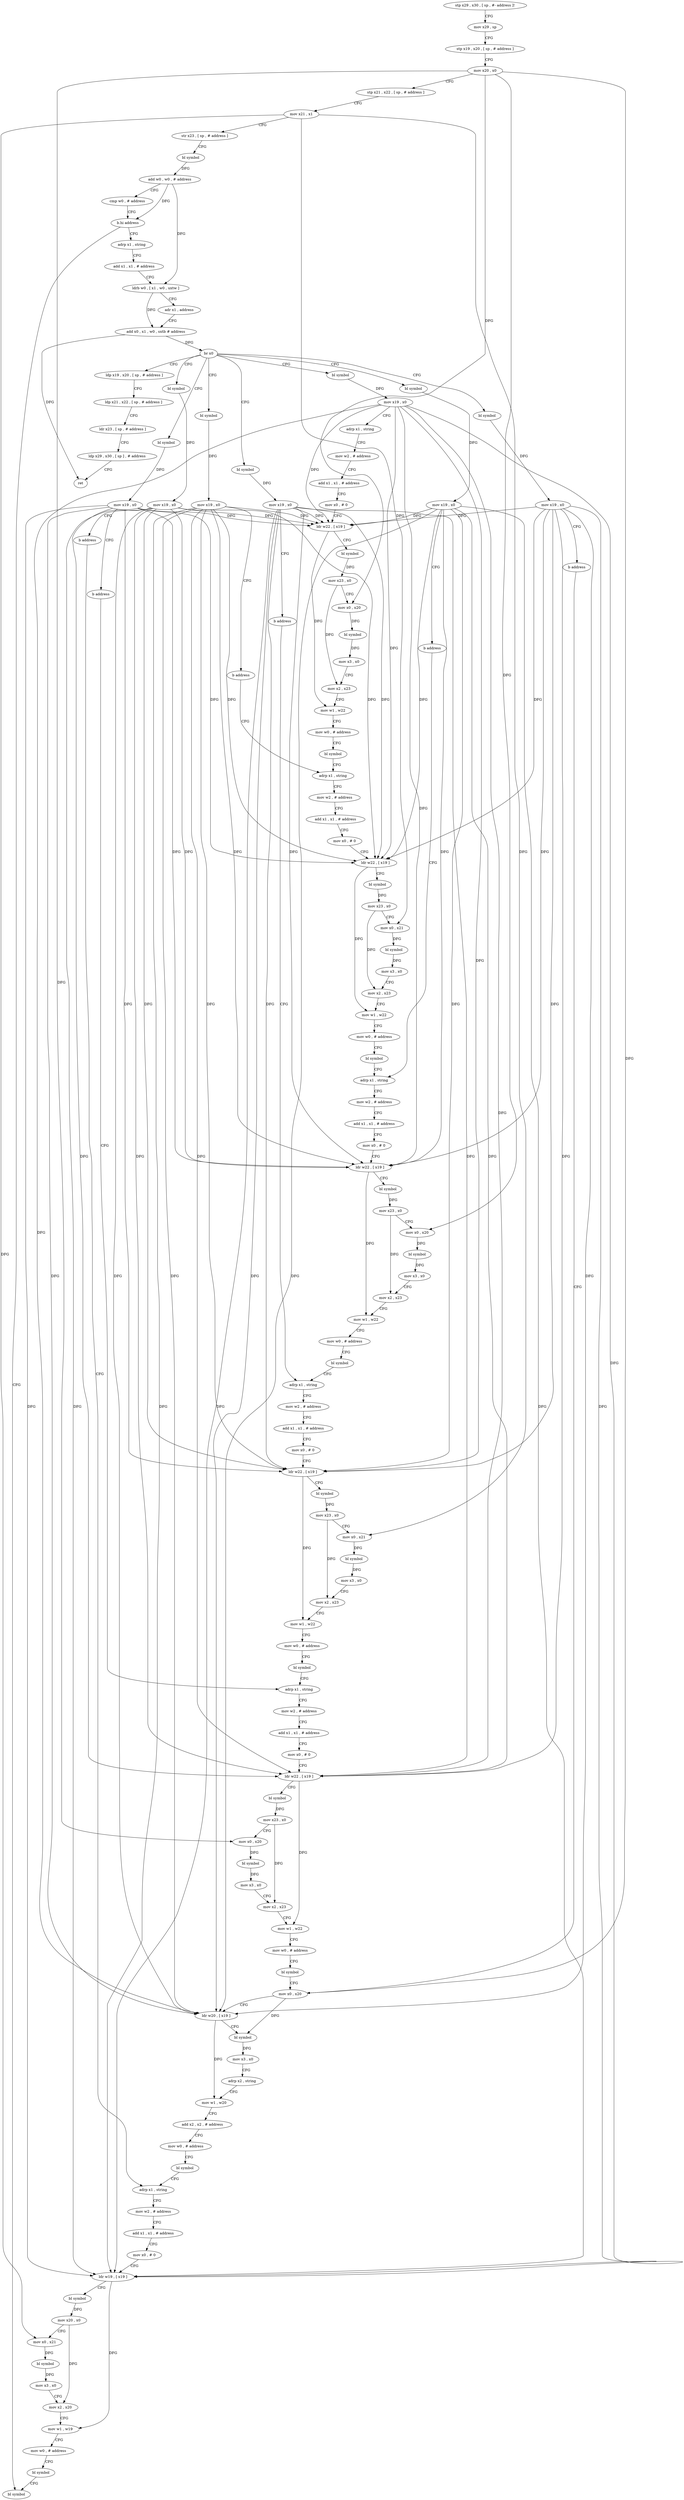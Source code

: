 digraph "func" {
"4218368" [label = "stp x29 , x30 , [ sp , #- address ]!" ]
"4218372" [label = "mov x29 , sp" ]
"4218376" [label = "stp x19 , x20 , [ sp , # address ]" ]
"4218380" [label = "mov x20 , x0" ]
"4218384" [label = "stp x21 , x22 , [ sp , # address ]" ]
"4218388" [label = "mov x21 , x1" ]
"4218392" [label = "str x23 , [ sp , # address ]" ]
"4218396" [label = "bl symbol" ]
"4218400" [label = "add w0 , w0 , # address" ]
"4218404" [label = "cmp w0 , # address" ]
"4218408" [label = "b.hi address" ]
"4218820" [label = "bl symbol" ]
"4218412" [label = "adrp x1 , string" ]
"4218416" [label = "add x1 , x1 , # address" ]
"4218420" [label = "ldrb w0 , [ x1 , w0 , uxtw ]" ]
"4218424" [label = "adr x1 , address" ]
"4218428" [label = "add x0 , x1 , w0 , sxtb # address" ]
"4218432" [label = "br x0" ]
"4218440" [label = "bl symbol" ]
"4218824" [label = "ldp x19 , x20 , [ sp , # address ]" ]
"4218848" [label = "bl symbol" ]
"4218864" [label = "bl symbol" ]
"4218880" [label = "bl symbol" ]
"4218896" [label = "bl symbol" ]
"4218912" [label = "bl symbol" ]
"4218928" [label = "bl symbol" ]
"4218444" [label = "mov x19 , x0" ]
"4218448" [label = "adrp x1 , string" ]
"4218452" [label = "mov w2 , # address" ]
"4218456" [label = "add x1 , x1 , # address" ]
"4218460" [label = "mov x0 , # 0" ]
"4218464" [label = "ldr w22 , [ x19 ]" ]
"4218468" [label = "bl symbol" ]
"4218472" [label = "mov x23 , x0" ]
"4218476" [label = "mov x0 , x20" ]
"4218480" [label = "bl symbol" ]
"4218484" [label = "mov x3 , x0" ]
"4218488" [label = "mov x2 , x23" ]
"4218492" [label = "mov w1 , w22" ]
"4218496" [label = "mov w0 , # address" ]
"4218500" [label = "bl symbol" ]
"4218504" [label = "adrp x1 , string" ]
"4218828" [label = "ldp x21 , x22 , [ sp , # address ]" ]
"4218832" [label = "ldr x23 , [ sp , # address ]" ]
"4218836" [label = "ldp x29 , x30 , [ sp ] , # address" ]
"4218840" [label = "ret" ]
"4218852" [label = "mov x19 , x0" ]
"4218856" [label = "b address" ]
"4218764" [label = "adrp x1 , string" ]
"4218868" [label = "mov x19 , x0" ]
"4218872" [label = "b address" ]
"4218728" [label = "mov x0 , x20" ]
"4218884" [label = "mov x19 , x0" ]
"4218888" [label = "b address" ]
"4218672" [label = "adrp x1 , string" ]
"4218900" [label = "mov x19 , x0" ]
"4218904" [label = "b address" ]
"4218616" [label = "adrp x1 , string" ]
"4218916" [label = "mov x19 , x0" ]
"4218920" [label = "b address" ]
"4218560" [label = "adrp x1 , string" ]
"4218932" [label = "mov x19 , x0" ]
"4218936" [label = "b address" ]
"4218768" [label = "mov w2 , # address" ]
"4218772" [label = "add x1 , x1 , # address" ]
"4218776" [label = "mov x0 , # 0" ]
"4218780" [label = "ldr w19 , [ x19 ]" ]
"4218784" [label = "bl symbol" ]
"4218788" [label = "mov x20 , x0" ]
"4218792" [label = "mov x0 , x21" ]
"4218796" [label = "bl symbol" ]
"4218800" [label = "mov x3 , x0" ]
"4218804" [label = "mov x2 , x20" ]
"4218808" [label = "mov w1 , w19" ]
"4218812" [label = "mov w0 , # address" ]
"4218816" [label = "bl symbol" ]
"4218732" [label = "ldr w20 , [ x19 ]" ]
"4218736" [label = "bl symbol" ]
"4218740" [label = "mov x3 , x0" ]
"4218744" [label = "adrp x2 , string" ]
"4218748" [label = "mov w1 , w20" ]
"4218752" [label = "add x2 , x2 , # address" ]
"4218756" [label = "mov w0 , # address" ]
"4218760" [label = "bl symbol" ]
"4218676" [label = "mov w2 , # address" ]
"4218680" [label = "add x1 , x1 , # address" ]
"4218684" [label = "mov x0 , # 0" ]
"4218688" [label = "ldr w22 , [ x19 ]" ]
"4218692" [label = "bl symbol" ]
"4218696" [label = "mov x23 , x0" ]
"4218700" [label = "mov x0 , x20" ]
"4218704" [label = "bl symbol" ]
"4218708" [label = "mov x3 , x0" ]
"4218712" [label = "mov x2 , x23" ]
"4218716" [label = "mov w1 , w22" ]
"4218720" [label = "mov w0 , # address" ]
"4218724" [label = "bl symbol" ]
"4218620" [label = "mov w2 , # address" ]
"4218624" [label = "add x1 , x1 , # address" ]
"4218628" [label = "mov x0 , # 0" ]
"4218632" [label = "ldr w22 , [ x19 ]" ]
"4218636" [label = "bl symbol" ]
"4218640" [label = "mov x23 , x0" ]
"4218644" [label = "mov x0 , x21" ]
"4218648" [label = "bl symbol" ]
"4218652" [label = "mov x3 , x0" ]
"4218656" [label = "mov x2 , x23" ]
"4218660" [label = "mov w1 , w22" ]
"4218664" [label = "mov w0 , # address" ]
"4218668" [label = "bl symbol" ]
"4218564" [label = "mov w2 , # address" ]
"4218568" [label = "add x1 , x1 , # address" ]
"4218572" [label = "mov x0 , # 0" ]
"4218576" [label = "ldr w22 , [ x19 ]" ]
"4218580" [label = "bl symbol" ]
"4218584" [label = "mov x23 , x0" ]
"4218588" [label = "mov x0 , x20" ]
"4218592" [label = "bl symbol" ]
"4218596" [label = "mov x3 , x0" ]
"4218600" [label = "mov x2 , x23" ]
"4218604" [label = "mov w1 , w22" ]
"4218608" [label = "mov w0 , # address" ]
"4218612" [label = "bl symbol" ]
"4218508" [label = "mov w2 , # address" ]
"4218512" [label = "add x1 , x1 , # address" ]
"4218516" [label = "mov x0 , # 0" ]
"4218520" [label = "ldr w22 , [ x19 ]" ]
"4218524" [label = "bl symbol" ]
"4218528" [label = "mov x23 , x0" ]
"4218532" [label = "mov x0 , x21" ]
"4218536" [label = "bl symbol" ]
"4218540" [label = "mov x3 , x0" ]
"4218544" [label = "mov x2 , x23" ]
"4218548" [label = "mov w1 , w22" ]
"4218552" [label = "mov w0 , # address" ]
"4218556" [label = "bl symbol" ]
"4218368" -> "4218372" [ label = "CFG" ]
"4218372" -> "4218376" [ label = "CFG" ]
"4218376" -> "4218380" [ label = "CFG" ]
"4218380" -> "4218384" [ label = "CFG" ]
"4218380" -> "4218476" [ label = "DFG" ]
"4218380" -> "4218728" [ label = "DFG" ]
"4218380" -> "4218700" [ label = "DFG" ]
"4218380" -> "4218588" [ label = "DFG" ]
"4218384" -> "4218388" [ label = "CFG" ]
"4218388" -> "4218392" [ label = "CFG" ]
"4218388" -> "4218532" [ label = "DFG" ]
"4218388" -> "4218792" [ label = "DFG" ]
"4218388" -> "4218644" [ label = "DFG" ]
"4218392" -> "4218396" [ label = "CFG" ]
"4218396" -> "4218400" [ label = "DFG" ]
"4218400" -> "4218404" [ label = "CFG" ]
"4218400" -> "4218408" [ label = "DFG" ]
"4218400" -> "4218420" [ label = "DFG" ]
"4218404" -> "4218408" [ label = "CFG" ]
"4218408" -> "4218820" [ label = "CFG" ]
"4218408" -> "4218412" [ label = "CFG" ]
"4218412" -> "4218416" [ label = "CFG" ]
"4218416" -> "4218420" [ label = "CFG" ]
"4218420" -> "4218424" [ label = "CFG" ]
"4218420" -> "4218428" [ label = "DFG" ]
"4218424" -> "4218428" [ label = "CFG" ]
"4218428" -> "4218432" [ label = "DFG" ]
"4218428" -> "4218840" [ label = "DFG" ]
"4218432" -> "4218440" [ label = "CFG" ]
"4218432" -> "4218824" [ label = "CFG" ]
"4218432" -> "4218848" [ label = "CFG" ]
"4218432" -> "4218864" [ label = "CFG" ]
"4218432" -> "4218880" [ label = "CFG" ]
"4218432" -> "4218896" [ label = "CFG" ]
"4218432" -> "4218912" [ label = "CFG" ]
"4218432" -> "4218928" [ label = "CFG" ]
"4218440" -> "4218444" [ label = "DFG" ]
"4218824" -> "4218828" [ label = "CFG" ]
"4218848" -> "4218852" [ label = "DFG" ]
"4218864" -> "4218868" [ label = "DFG" ]
"4218880" -> "4218884" [ label = "DFG" ]
"4218896" -> "4218900" [ label = "DFG" ]
"4218912" -> "4218916" [ label = "DFG" ]
"4218928" -> "4218932" [ label = "DFG" ]
"4218444" -> "4218448" [ label = "CFG" ]
"4218444" -> "4218464" [ label = "DFG" ]
"4218444" -> "4218520" [ label = "DFG" ]
"4218444" -> "4218780" [ label = "DFG" ]
"4218444" -> "4218732" [ label = "DFG" ]
"4218444" -> "4218688" [ label = "DFG" ]
"4218444" -> "4218632" [ label = "DFG" ]
"4218444" -> "4218576" [ label = "DFG" ]
"4218448" -> "4218452" [ label = "CFG" ]
"4218452" -> "4218456" [ label = "CFG" ]
"4218456" -> "4218460" [ label = "CFG" ]
"4218460" -> "4218464" [ label = "CFG" ]
"4218464" -> "4218468" [ label = "CFG" ]
"4218464" -> "4218492" [ label = "DFG" ]
"4218468" -> "4218472" [ label = "DFG" ]
"4218472" -> "4218476" [ label = "CFG" ]
"4218472" -> "4218488" [ label = "DFG" ]
"4218476" -> "4218480" [ label = "DFG" ]
"4218480" -> "4218484" [ label = "DFG" ]
"4218484" -> "4218488" [ label = "CFG" ]
"4218488" -> "4218492" [ label = "CFG" ]
"4218492" -> "4218496" [ label = "CFG" ]
"4218496" -> "4218500" [ label = "CFG" ]
"4218500" -> "4218504" [ label = "CFG" ]
"4218504" -> "4218508" [ label = "CFG" ]
"4218828" -> "4218832" [ label = "CFG" ]
"4218832" -> "4218836" [ label = "CFG" ]
"4218836" -> "4218840" [ label = "CFG" ]
"4218852" -> "4218856" [ label = "CFG" ]
"4218852" -> "4218464" [ label = "DFG" ]
"4218852" -> "4218520" [ label = "DFG" ]
"4218852" -> "4218780" [ label = "DFG" ]
"4218852" -> "4218732" [ label = "DFG" ]
"4218852" -> "4218688" [ label = "DFG" ]
"4218852" -> "4218632" [ label = "DFG" ]
"4218852" -> "4218576" [ label = "DFG" ]
"4218856" -> "4218764" [ label = "CFG" ]
"4218764" -> "4218768" [ label = "CFG" ]
"4218868" -> "4218872" [ label = "CFG" ]
"4218868" -> "4218464" [ label = "DFG" ]
"4218868" -> "4218520" [ label = "DFG" ]
"4218868" -> "4218780" [ label = "DFG" ]
"4218868" -> "4218732" [ label = "DFG" ]
"4218868" -> "4218688" [ label = "DFG" ]
"4218868" -> "4218632" [ label = "DFG" ]
"4218868" -> "4218576" [ label = "DFG" ]
"4218872" -> "4218728" [ label = "CFG" ]
"4218728" -> "4218732" [ label = "CFG" ]
"4218728" -> "4218736" [ label = "DFG" ]
"4218884" -> "4218888" [ label = "CFG" ]
"4218884" -> "4218464" [ label = "DFG" ]
"4218884" -> "4218520" [ label = "DFG" ]
"4218884" -> "4218780" [ label = "DFG" ]
"4218884" -> "4218732" [ label = "DFG" ]
"4218884" -> "4218688" [ label = "DFG" ]
"4218884" -> "4218632" [ label = "DFG" ]
"4218884" -> "4218576" [ label = "DFG" ]
"4218888" -> "4218672" [ label = "CFG" ]
"4218672" -> "4218676" [ label = "CFG" ]
"4218900" -> "4218904" [ label = "CFG" ]
"4218900" -> "4218464" [ label = "DFG" ]
"4218900" -> "4218520" [ label = "DFG" ]
"4218900" -> "4218780" [ label = "DFG" ]
"4218900" -> "4218732" [ label = "DFG" ]
"4218900" -> "4218688" [ label = "DFG" ]
"4218900" -> "4218632" [ label = "DFG" ]
"4218900" -> "4218576" [ label = "DFG" ]
"4218904" -> "4218616" [ label = "CFG" ]
"4218616" -> "4218620" [ label = "CFG" ]
"4218916" -> "4218920" [ label = "CFG" ]
"4218916" -> "4218464" [ label = "DFG" ]
"4218916" -> "4218520" [ label = "DFG" ]
"4218916" -> "4218780" [ label = "DFG" ]
"4218916" -> "4218732" [ label = "DFG" ]
"4218916" -> "4218688" [ label = "DFG" ]
"4218916" -> "4218632" [ label = "DFG" ]
"4218916" -> "4218576" [ label = "DFG" ]
"4218920" -> "4218560" [ label = "CFG" ]
"4218560" -> "4218564" [ label = "CFG" ]
"4218932" -> "4218936" [ label = "CFG" ]
"4218932" -> "4218464" [ label = "DFG" ]
"4218932" -> "4218520" [ label = "DFG" ]
"4218932" -> "4218780" [ label = "DFG" ]
"4218932" -> "4218732" [ label = "DFG" ]
"4218932" -> "4218688" [ label = "DFG" ]
"4218932" -> "4218632" [ label = "DFG" ]
"4218932" -> "4218576" [ label = "DFG" ]
"4218936" -> "4218504" [ label = "CFG" ]
"4218768" -> "4218772" [ label = "CFG" ]
"4218772" -> "4218776" [ label = "CFG" ]
"4218776" -> "4218780" [ label = "CFG" ]
"4218780" -> "4218784" [ label = "CFG" ]
"4218780" -> "4218808" [ label = "DFG" ]
"4218784" -> "4218788" [ label = "DFG" ]
"4218788" -> "4218792" [ label = "CFG" ]
"4218788" -> "4218804" [ label = "DFG" ]
"4218792" -> "4218796" [ label = "DFG" ]
"4218796" -> "4218800" [ label = "DFG" ]
"4218800" -> "4218804" [ label = "CFG" ]
"4218804" -> "4218808" [ label = "CFG" ]
"4218808" -> "4218812" [ label = "CFG" ]
"4218812" -> "4218816" [ label = "CFG" ]
"4218816" -> "4218820" [ label = "CFG" ]
"4218732" -> "4218736" [ label = "CFG" ]
"4218732" -> "4218748" [ label = "DFG" ]
"4218736" -> "4218740" [ label = "DFG" ]
"4218740" -> "4218744" [ label = "CFG" ]
"4218744" -> "4218748" [ label = "CFG" ]
"4218748" -> "4218752" [ label = "CFG" ]
"4218752" -> "4218756" [ label = "CFG" ]
"4218756" -> "4218760" [ label = "CFG" ]
"4218760" -> "4218764" [ label = "CFG" ]
"4218676" -> "4218680" [ label = "CFG" ]
"4218680" -> "4218684" [ label = "CFG" ]
"4218684" -> "4218688" [ label = "CFG" ]
"4218688" -> "4218692" [ label = "CFG" ]
"4218688" -> "4218716" [ label = "DFG" ]
"4218692" -> "4218696" [ label = "DFG" ]
"4218696" -> "4218700" [ label = "CFG" ]
"4218696" -> "4218712" [ label = "DFG" ]
"4218700" -> "4218704" [ label = "DFG" ]
"4218704" -> "4218708" [ label = "DFG" ]
"4218708" -> "4218712" [ label = "CFG" ]
"4218712" -> "4218716" [ label = "CFG" ]
"4218716" -> "4218720" [ label = "CFG" ]
"4218720" -> "4218724" [ label = "CFG" ]
"4218724" -> "4218728" [ label = "CFG" ]
"4218620" -> "4218624" [ label = "CFG" ]
"4218624" -> "4218628" [ label = "CFG" ]
"4218628" -> "4218632" [ label = "CFG" ]
"4218632" -> "4218636" [ label = "CFG" ]
"4218632" -> "4218660" [ label = "DFG" ]
"4218636" -> "4218640" [ label = "DFG" ]
"4218640" -> "4218644" [ label = "CFG" ]
"4218640" -> "4218656" [ label = "DFG" ]
"4218644" -> "4218648" [ label = "DFG" ]
"4218648" -> "4218652" [ label = "DFG" ]
"4218652" -> "4218656" [ label = "CFG" ]
"4218656" -> "4218660" [ label = "CFG" ]
"4218660" -> "4218664" [ label = "CFG" ]
"4218664" -> "4218668" [ label = "CFG" ]
"4218668" -> "4218672" [ label = "CFG" ]
"4218564" -> "4218568" [ label = "CFG" ]
"4218568" -> "4218572" [ label = "CFG" ]
"4218572" -> "4218576" [ label = "CFG" ]
"4218576" -> "4218580" [ label = "CFG" ]
"4218576" -> "4218604" [ label = "DFG" ]
"4218580" -> "4218584" [ label = "DFG" ]
"4218584" -> "4218588" [ label = "CFG" ]
"4218584" -> "4218600" [ label = "DFG" ]
"4218588" -> "4218592" [ label = "DFG" ]
"4218592" -> "4218596" [ label = "DFG" ]
"4218596" -> "4218600" [ label = "CFG" ]
"4218600" -> "4218604" [ label = "CFG" ]
"4218604" -> "4218608" [ label = "CFG" ]
"4218608" -> "4218612" [ label = "CFG" ]
"4218612" -> "4218616" [ label = "CFG" ]
"4218508" -> "4218512" [ label = "CFG" ]
"4218512" -> "4218516" [ label = "CFG" ]
"4218516" -> "4218520" [ label = "CFG" ]
"4218520" -> "4218524" [ label = "CFG" ]
"4218520" -> "4218548" [ label = "DFG" ]
"4218524" -> "4218528" [ label = "DFG" ]
"4218528" -> "4218532" [ label = "CFG" ]
"4218528" -> "4218544" [ label = "DFG" ]
"4218532" -> "4218536" [ label = "DFG" ]
"4218536" -> "4218540" [ label = "DFG" ]
"4218540" -> "4218544" [ label = "CFG" ]
"4218544" -> "4218548" [ label = "CFG" ]
"4218548" -> "4218552" [ label = "CFG" ]
"4218552" -> "4218556" [ label = "CFG" ]
"4218556" -> "4218560" [ label = "CFG" ]
}
